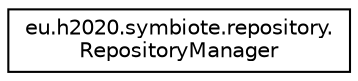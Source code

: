 digraph "Graphical Class Hierarchy"
{
  edge [fontname="Helvetica",fontsize="10",labelfontname="Helvetica",labelfontsize="10"];
  node [fontname="Helvetica",fontsize="10",shape=record];
  rankdir="LR";
  Node1 [label="eu.h2020.symbiote.repository.\lRepositoryManager",height=0.2,width=0.4,color="black", fillcolor="white", style="filled",URL="$classeu_1_1h2020_1_1symbiote_1_1repository_1_1RepositoryManager.html"];
}
